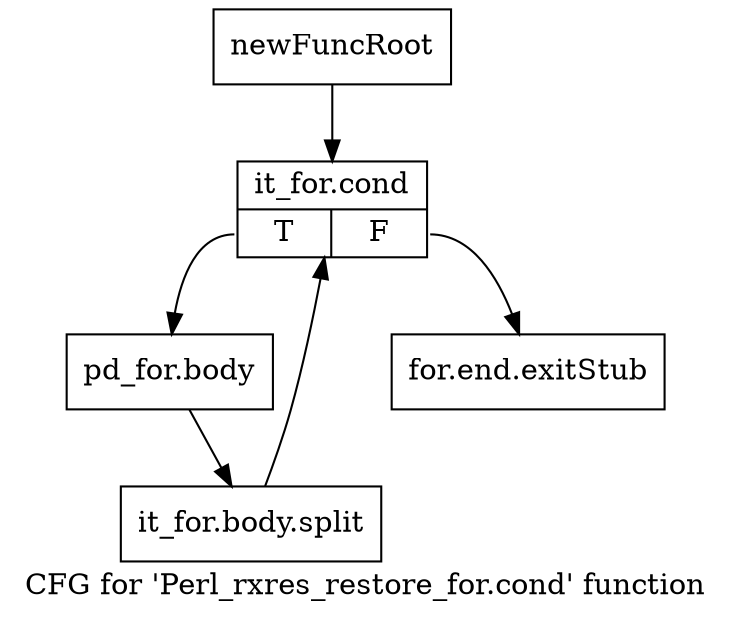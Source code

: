 digraph "CFG for 'Perl_rxres_restore_for.cond' function" {
	label="CFG for 'Perl_rxres_restore_for.cond' function";

	Node0x4e96800 [shape=record,label="{newFuncRoot}"];
	Node0x4e96800 -> Node0x4e968a0;
	Node0x4e96850 [shape=record,label="{for.end.exitStub}"];
	Node0x4e968a0 [shape=record,label="{it_for.cond|{<s0>T|<s1>F}}"];
	Node0x4e968a0:s0 -> Node0x4e968f0;
	Node0x4e968a0:s1 -> Node0x4e96850;
	Node0x4e968f0 [shape=record,label="{pd_for.body}"];
	Node0x4e968f0 -> Node0x674ef30;
	Node0x674ef30 [shape=record,label="{it_for.body.split}"];
	Node0x674ef30 -> Node0x4e968a0;
}
